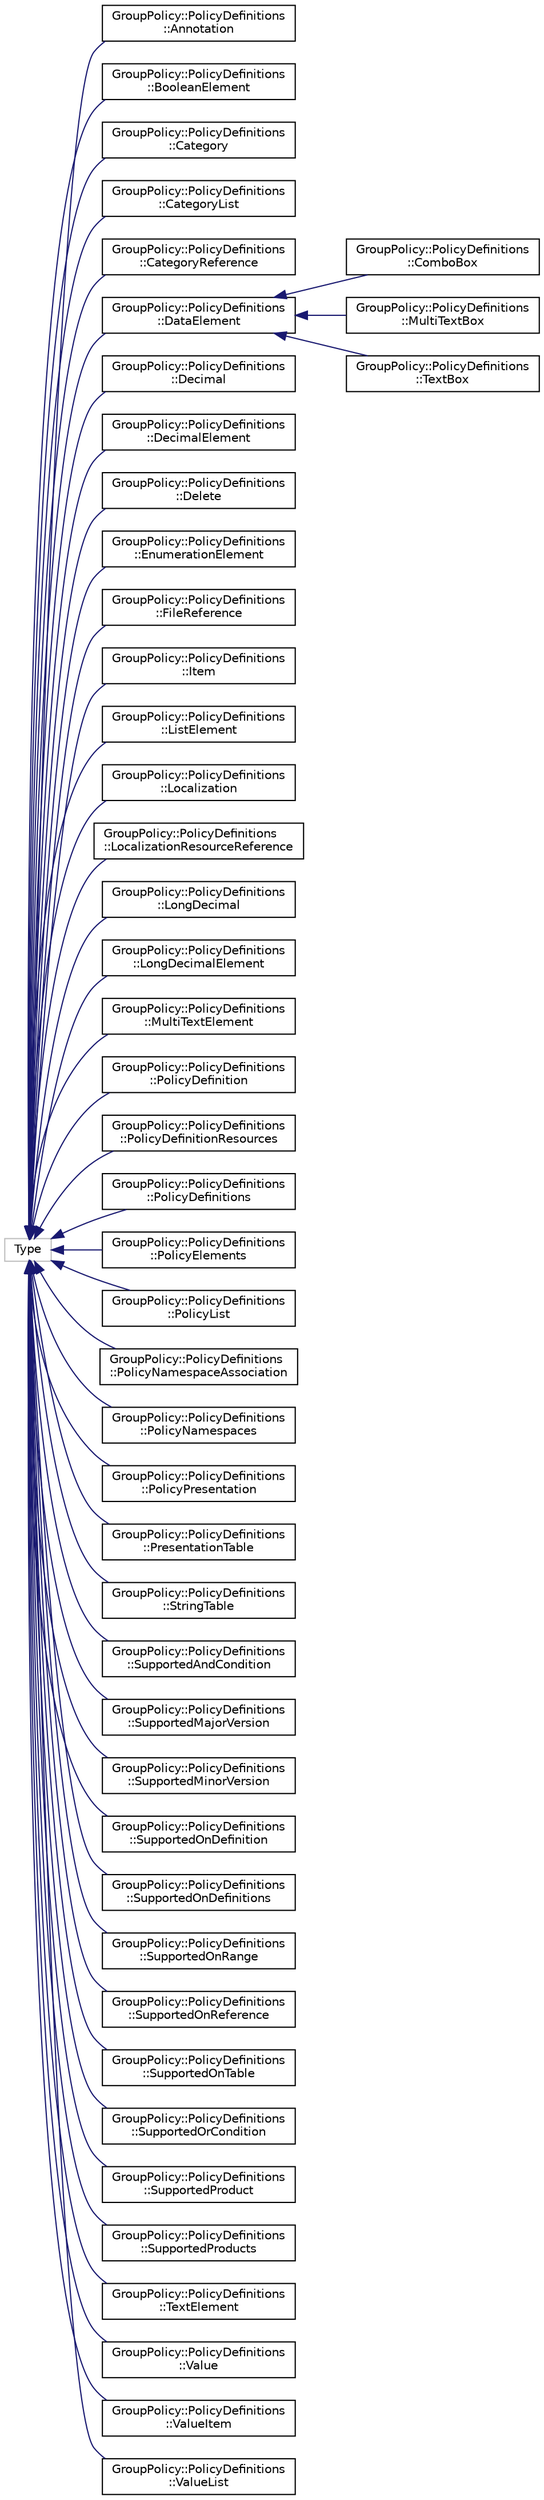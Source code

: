 digraph "Graphical Class Hierarchy"
{
 // LATEX_PDF_SIZE
  edge [fontname="Helvetica",fontsize="10",labelfontname="Helvetica",labelfontsize="10"];
  node [fontname="Helvetica",fontsize="10",shape=record];
  rankdir="LR";
  Node9 [label="Type",height=0.2,width=0.4,color="grey75", fillcolor="white", style="filled",tooltip=" "];
  Node9 -> Node0 [dir="back",color="midnightblue",fontsize="10",style="solid",fontname="Helvetica"];
  Node0 [label="GroupPolicy::PolicyDefinitions\l::Annotation",height=0.2,width=0.4,color="black", fillcolor="white", style="filled",URL="$class_group_policy_1_1_policy_definitions_1_1_annotation.html",tooltip="Class corresponding to the Annotation schema type."];
  Node9 -> Node11 [dir="back",color="midnightblue",fontsize="10",style="solid",fontname="Helvetica"];
  Node11 [label="GroupPolicy::PolicyDefinitions\l::BooleanElement",height=0.2,width=0.4,color="black", fillcolor="white", style="filled",URL="$class_group_policy_1_1_policy_definitions_1_1_boolean_element.html",tooltip="Class corresponding to the BooleanElement schema type."];
  Node9 -> Node12 [dir="back",color="midnightblue",fontsize="10",style="solid",fontname="Helvetica"];
  Node12 [label="GroupPolicy::PolicyDefinitions\l::Category",height=0.2,width=0.4,color="black", fillcolor="white", style="filled",URL="$class_group_policy_1_1_policy_definitions_1_1_category.html",tooltip="Class corresponding to the Category schema type."];
  Node9 -> Node13 [dir="back",color="midnightblue",fontsize="10",style="solid",fontname="Helvetica"];
  Node13 [label="GroupPolicy::PolicyDefinitions\l::CategoryList",height=0.2,width=0.4,color="black", fillcolor="white", style="filled",URL="$class_group_policy_1_1_policy_definitions_1_1_category_list.html",tooltip="Class corresponding to the CategoryList schema type."];
  Node9 -> Node14 [dir="back",color="midnightblue",fontsize="10",style="solid",fontname="Helvetica"];
  Node14 [label="GroupPolicy::PolicyDefinitions\l::CategoryReference",height=0.2,width=0.4,color="black", fillcolor="white", style="filled",URL="$class_group_policy_1_1_policy_definitions_1_1_category_reference.html",tooltip="Class corresponding to the CategoryReference schema type."];
  Node9 -> Node15 [dir="back",color="midnightblue",fontsize="10",style="solid",fontname="Helvetica"];
  Node15 [label="GroupPolicy::PolicyDefinitions\l::DataElement",height=0.2,width=0.4,color="black", fillcolor="white", style="filled",URL="$class_group_policy_1_1_policy_definitions_1_1_data_element.html",tooltip="Class corresponding to the DataElement schema type."];
  Node15 -> Node16 [dir="back",color="midnightblue",fontsize="10",style="solid",fontname="Helvetica"];
  Node16 [label="GroupPolicy::PolicyDefinitions\l::ComboBox",height=0.2,width=0.4,color="black", fillcolor="white", style="filled",URL="$class_group_policy_1_1_policy_definitions_1_1_combo_box.html",tooltip="Class corresponding to the ComboBox schema type."];
  Node15 -> Node17 [dir="back",color="midnightblue",fontsize="10",style="solid",fontname="Helvetica"];
  Node17 [label="GroupPolicy::PolicyDefinitions\l::MultiTextBox",height=0.2,width=0.4,color="black", fillcolor="white", style="filled",URL="$class_group_policy_1_1_policy_definitions_1_1_multi_text_box.html",tooltip="Class corresponding to the MultiTextBox schema type."];
  Node15 -> Node18 [dir="back",color="midnightblue",fontsize="10",style="solid",fontname="Helvetica"];
  Node18 [label="GroupPolicy::PolicyDefinitions\l::TextBox",height=0.2,width=0.4,color="black", fillcolor="white", style="filled",URL="$class_group_policy_1_1_policy_definitions_1_1_text_box.html",tooltip="Class corresponding to the TextBox schema type."];
  Node9 -> Node19 [dir="back",color="midnightblue",fontsize="10",style="solid",fontname="Helvetica"];
  Node19 [label="GroupPolicy::PolicyDefinitions\l::Decimal",height=0.2,width=0.4,color="black", fillcolor="white", style="filled",URL="$class_group_policy_1_1_policy_definitions_1_1_decimal.html",tooltip="Class corresponding to the decimal schema type."];
  Node9 -> Node20 [dir="back",color="midnightblue",fontsize="10",style="solid",fontname="Helvetica"];
  Node20 [label="GroupPolicy::PolicyDefinitions\l::DecimalElement",height=0.2,width=0.4,color="black", fillcolor="white", style="filled",URL="$class_group_policy_1_1_policy_definitions_1_1_decimal_element.html",tooltip="Class corresponding to the DecimalElement schema type."];
  Node9 -> Node21 [dir="back",color="midnightblue",fontsize="10",style="solid",fontname="Helvetica"];
  Node21 [label="GroupPolicy::PolicyDefinitions\l::Delete",height=0.2,width=0.4,color="black", fillcolor="white", style="filled",URL="$class_group_policy_1_1_policy_definitions_1_1_delete.html",tooltip="Class corresponding to the delete schema type."];
  Node9 -> Node22 [dir="back",color="midnightblue",fontsize="10",style="solid",fontname="Helvetica"];
  Node22 [label="GroupPolicy::PolicyDefinitions\l::EnumerationElement",height=0.2,width=0.4,color="black", fillcolor="white", style="filled",URL="$class_group_policy_1_1_policy_definitions_1_1_enumeration_element.html",tooltip="Class corresponding to the EnumerationElement schema type."];
  Node9 -> Node23 [dir="back",color="midnightblue",fontsize="10",style="solid",fontname="Helvetica"];
  Node23 [label="GroupPolicy::PolicyDefinitions\l::FileReference",height=0.2,width=0.4,color="black", fillcolor="white", style="filled",URL="$class_group_policy_1_1_policy_definitions_1_1_file_reference.html",tooltip="Class corresponding to the FileReference schema type."];
  Node9 -> Node24 [dir="back",color="midnightblue",fontsize="10",style="solid",fontname="Helvetica"];
  Node24 [label="GroupPolicy::PolicyDefinitions\l::Item",height=0.2,width=0.4,color="black", fillcolor="white", style="filled",URL="$class_group_policy_1_1_policy_definitions_1_1_item.html",tooltip="Class corresponding to the item schema type."];
  Node9 -> Node25 [dir="back",color="midnightblue",fontsize="10",style="solid",fontname="Helvetica"];
  Node25 [label="GroupPolicy::PolicyDefinitions\l::ListElement",height=0.2,width=0.4,color="black", fillcolor="white", style="filled",URL="$class_group_policy_1_1_policy_definitions_1_1_list_element.html",tooltip="Class corresponding to the ListElement schema type."];
  Node9 -> Node26 [dir="back",color="midnightblue",fontsize="10",style="solid",fontname="Helvetica"];
  Node26 [label="GroupPolicy::PolicyDefinitions\l::Localization",height=0.2,width=0.4,color="black", fillcolor="white", style="filled",URL="$class_group_policy_1_1_policy_definitions_1_1_localization.html",tooltip="Class corresponding to the Localization schema type."];
  Node9 -> Node27 [dir="back",color="midnightblue",fontsize="10",style="solid",fontname="Helvetica"];
  Node27 [label="GroupPolicy::PolicyDefinitions\l::LocalizationResourceReference",height=0.2,width=0.4,color="black", fillcolor="white", style="filled",URL="$class_group_policy_1_1_policy_definitions_1_1_localization_resource_reference.html",tooltip="Class corresponding to the LocalizationResourceReference schema type."];
  Node9 -> Node28 [dir="back",color="midnightblue",fontsize="10",style="solid",fontname="Helvetica"];
  Node28 [label="GroupPolicy::PolicyDefinitions\l::LongDecimal",height=0.2,width=0.4,color="black", fillcolor="white", style="filled",URL="$class_group_policy_1_1_policy_definitions_1_1_long_decimal.html",tooltip="Class corresponding to the longDecimal schema type."];
  Node9 -> Node29 [dir="back",color="midnightblue",fontsize="10",style="solid",fontname="Helvetica"];
  Node29 [label="GroupPolicy::PolicyDefinitions\l::LongDecimalElement",height=0.2,width=0.4,color="black", fillcolor="white", style="filled",URL="$class_group_policy_1_1_policy_definitions_1_1_long_decimal_element.html",tooltip="Class corresponding to the LongDecimalElement schema type."];
  Node9 -> Node30 [dir="back",color="midnightblue",fontsize="10",style="solid",fontname="Helvetica"];
  Node30 [label="GroupPolicy::PolicyDefinitions\l::MultiTextElement",height=0.2,width=0.4,color="black", fillcolor="white", style="filled",URL="$class_group_policy_1_1_policy_definitions_1_1_multi_text_element.html",tooltip="Class corresponding to the multiTextElement schema type."];
  Node9 -> Node31 [dir="back",color="midnightblue",fontsize="10",style="solid",fontname="Helvetica"];
  Node31 [label="GroupPolicy::PolicyDefinitions\l::PolicyDefinition",height=0.2,width=0.4,color="black", fillcolor="white", style="filled",URL="$class_group_policy_1_1_policy_definitions_1_1_policy_definition.html",tooltip="Class corresponding to the PolicyDefinition schema type."];
  Node9 -> Node32 [dir="back",color="midnightblue",fontsize="10",style="solid",fontname="Helvetica"];
  Node32 [label="GroupPolicy::PolicyDefinitions\l::PolicyDefinitionResources",height=0.2,width=0.4,color="black", fillcolor="white", style="filled",URL="$class_group_policy_1_1_policy_definitions_1_1_policy_definition_resources.html",tooltip="Class corresponding to the PolicyDefinitionResources schema type."];
  Node9 -> Node33 [dir="back",color="midnightblue",fontsize="10",style="solid",fontname="Helvetica"];
  Node33 [label="GroupPolicy::PolicyDefinitions\l::PolicyDefinitions",height=0.2,width=0.4,color="black", fillcolor="white", style="filled",URL="$class_group_policy_1_1_policy_definitions_1_1_policy_definitions.html",tooltip="Class corresponding to the PolicyDefinitions schema type."];
  Node9 -> Node34 [dir="back",color="midnightblue",fontsize="10",style="solid",fontname="Helvetica"];
  Node34 [label="GroupPolicy::PolicyDefinitions\l::PolicyElements",height=0.2,width=0.4,color="black", fillcolor="white", style="filled",URL="$class_group_policy_1_1_policy_definitions_1_1_policy_elements.html",tooltip="Class corresponding to the PolicyElements schema type."];
  Node9 -> Node35 [dir="back",color="midnightblue",fontsize="10",style="solid",fontname="Helvetica"];
  Node35 [label="GroupPolicy::PolicyDefinitions\l::PolicyList",height=0.2,width=0.4,color="black", fillcolor="white", style="filled",URL="$class_group_policy_1_1_policy_definitions_1_1_policy_list.html",tooltip="Class corresponding to the PolicyList schema type."];
  Node9 -> Node36 [dir="back",color="midnightblue",fontsize="10",style="solid",fontname="Helvetica"];
  Node36 [label="GroupPolicy::PolicyDefinitions\l::PolicyNamespaceAssociation",height=0.2,width=0.4,color="black", fillcolor="white", style="filled",URL="$class_group_policy_1_1_policy_definitions_1_1_policy_namespace_association.html",tooltip="Class corresponding to the PolicyNamespaceAssociation schema type."];
  Node9 -> Node37 [dir="back",color="midnightblue",fontsize="10",style="solid",fontname="Helvetica"];
  Node37 [label="GroupPolicy::PolicyDefinitions\l::PolicyNamespaces",height=0.2,width=0.4,color="black", fillcolor="white", style="filled",URL="$class_group_policy_1_1_policy_definitions_1_1_policy_namespaces.html",tooltip="Class corresponding to the PolicyNamespaces schema type."];
  Node9 -> Node38 [dir="back",color="midnightblue",fontsize="10",style="solid",fontname="Helvetica"];
  Node38 [label="GroupPolicy::PolicyDefinitions\l::PolicyPresentation",height=0.2,width=0.4,color="black", fillcolor="white", style="filled",URL="$class_group_policy_1_1_policy_definitions_1_1_policy_presentation.html",tooltip="Class corresponding to the PolicyPresentation schema type."];
  Node9 -> Node39 [dir="back",color="midnightblue",fontsize="10",style="solid",fontname="Helvetica"];
  Node39 [label="GroupPolicy::PolicyDefinitions\l::PresentationTable",height=0.2,width=0.4,color="black", fillcolor="white", style="filled",URL="$class_group_policy_1_1_policy_definitions_1_1_presentation_table.html",tooltip="Class corresponding to the presentationTable schema type."];
  Node9 -> Node40 [dir="back",color="midnightblue",fontsize="10",style="solid",fontname="Helvetica"];
  Node40 [label="GroupPolicy::PolicyDefinitions\l::StringTable",height=0.2,width=0.4,color="black", fillcolor="white", style="filled",URL="$class_group_policy_1_1_policy_definitions_1_1_string_table.html",tooltip="Class corresponding to the stringTable schema type."];
  Node9 -> Node41 [dir="back",color="midnightblue",fontsize="10",style="solid",fontname="Helvetica"];
  Node41 [label="GroupPolicy::PolicyDefinitions\l::SupportedAndCondition",height=0.2,width=0.4,color="black", fillcolor="white", style="filled",URL="$class_group_policy_1_1_policy_definitions_1_1_supported_and_condition.html",tooltip="Class corresponding to the SupportedAndCondition schema type."];
  Node9 -> Node42 [dir="back",color="midnightblue",fontsize="10",style="solid",fontname="Helvetica"];
  Node42 [label="GroupPolicy::PolicyDefinitions\l::SupportedMajorVersion",height=0.2,width=0.4,color="black", fillcolor="white", style="filled",URL="$class_group_policy_1_1_policy_definitions_1_1_supported_major_version.html",tooltip="Class corresponding to the SupportedMajorVersion schema type."];
  Node9 -> Node43 [dir="back",color="midnightblue",fontsize="10",style="solid",fontname="Helvetica"];
  Node43 [label="GroupPolicy::PolicyDefinitions\l::SupportedMinorVersion",height=0.2,width=0.4,color="black", fillcolor="white", style="filled",URL="$class_group_policy_1_1_policy_definitions_1_1_supported_minor_version.html",tooltip="Class corresponding to the SupportedMinorVersion schema type."];
  Node9 -> Node44 [dir="back",color="midnightblue",fontsize="10",style="solid",fontname="Helvetica"];
  Node44 [label="GroupPolicy::PolicyDefinitions\l::SupportedOnDefinition",height=0.2,width=0.4,color="black", fillcolor="white", style="filled",URL="$class_group_policy_1_1_policy_definitions_1_1_supported_on_definition.html",tooltip="Class corresponding to the SupportedOnDefinition schema type."];
  Node9 -> Node45 [dir="back",color="midnightblue",fontsize="10",style="solid",fontname="Helvetica"];
  Node45 [label="GroupPolicy::PolicyDefinitions\l::SupportedOnDefinitions",height=0.2,width=0.4,color="black", fillcolor="white", style="filled",URL="$class_group_policy_1_1_policy_definitions_1_1_supported_on_definitions.html",tooltip="Class corresponding to the SupportedOnDefinitions schema type."];
  Node9 -> Node46 [dir="back",color="midnightblue",fontsize="10",style="solid",fontname="Helvetica"];
  Node46 [label="GroupPolicy::PolicyDefinitions\l::SupportedOnRange",height=0.2,width=0.4,color="black", fillcolor="white", style="filled",URL="$class_group_policy_1_1_policy_definitions_1_1_supported_on_range.html",tooltip="Class corresponding to the SupportedOnRange schema type."];
  Node9 -> Node47 [dir="back",color="midnightblue",fontsize="10",style="solid",fontname="Helvetica"];
  Node47 [label="GroupPolicy::PolicyDefinitions\l::SupportedOnReference",height=0.2,width=0.4,color="black", fillcolor="white", style="filled",URL="$class_group_policy_1_1_policy_definitions_1_1_supported_on_reference.html",tooltip="Class corresponding to the SupportedOnReference schema type."];
  Node9 -> Node48 [dir="back",color="midnightblue",fontsize="10",style="solid",fontname="Helvetica"];
  Node48 [label="GroupPolicy::PolicyDefinitions\l::SupportedOnTable",height=0.2,width=0.4,color="black", fillcolor="white", style="filled",URL="$class_group_policy_1_1_policy_definitions_1_1_supported_on_table.html",tooltip="Class corresponding to the SupportedOnTable schema type."];
  Node9 -> Node49 [dir="back",color="midnightblue",fontsize="10",style="solid",fontname="Helvetica"];
  Node49 [label="GroupPolicy::PolicyDefinitions\l::SupportedOrCondition",height=0.2,width=0.4,color="black", fillcolor="white", style="filled",URL="$class_group_policy_1_1_policy_definitions_1_1_supported_or_condition.html",tooltip="Class corresponding to the SupportedOrCondition schema type."];
  Node9 -> Node50 [dir="back",color="midnightblue",fontsize="10",style="solid",fontname="Helvetica"];
  Node50 [label="GroupPolicy::PolicyDefinitions\l::SupportedProduct",height=0.2,width=0.4,color="black", fillcolor="white", style="filled",URL="$class_group_policy_1_1_policy_definitions_1_1_supported_product.html",tooltip="Class corresponding to the SupportedProduct schema type."];
  Node9 -> Node51 [dir="back",color="midnightblue",fontsize="10",style="solid",fontname="Helvetica"];
  Node51 [label="GroupPolicy::PolicyDefinitions\l::SupportedProducts",height=0.2,width=0.4,color="black", fillcolor="white", style="filled",URL="$class_group_policy_1_1_policy_definitions_1_1_supported_products.html",tooltip="Class corresponding to the SupportedProducts schema type."];
  Node9 -> Node52 [dir="back",color="midnightblue",fontsize="10",style="solid",fontname="Helvetica"];
  Node52 [label="GroupPolicy::PolicyDefinitions\l::TextElement",height=0.2,width=0.4,color="black", fillcolor="white", style="filled",URL="$class_group_policy_1_1_policy_definitions_1_1_text_element.html",tooltip="Class corresponding to the TextElement schema type."];
  Node9 -> Node53 [dir="back",color="midnightblue",fontsize="10",style="solid",fontname="Helvetica"];
  Node53 [label="GroupPolicy::PolicyDefinitions\l::Value",height=0.2,width=0.4,color="black", fillcolor="white", style="filled",URL="$class_group_policy_1_1_policy_definitions_1_1_value.html",tooltip="Class corresponding to the Value schema type."];
  Node9 -> Node54 [dir="back",color="midnightblue",fontsize="10",style="solid",fontname="Helvetica"];
  Node54 [label="GroupPolicy::PolicyDefinitions\l::ValueItem",height=0.2,width=0.4,color="black", fillcolor="white", style="filled",URL="$class_group_policy_1_1_policy_definitions_1_1_value_item.html",tooltip="Class corresponding to the ValueItem schema type."];
  Node9 -> Node55 [dir="back",color="midnightblue",fontsize="10",style="solid",fontname="Helvetica"];
  Node55 [label="GroupPolicy::PolicyDefinitions\l::ValueList",height=0.2,width=0.4,color="black", fillcolor="white", style="filled",URL="$class_group_policy_1_1_policy_definitions_1_1_value_list.html",tooltip="Class corresponding to the ValueList schema type."];
}
